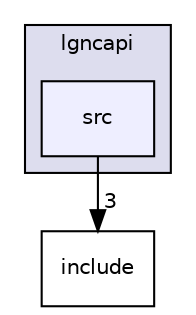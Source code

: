 digraph "lgncapi/src" {
  compound=true
  node [ fontsize="10", fontname="Helvetica"];
  edge [ labelfontsize="10", labelfontname="Helvetica"];
  subgraph clusterdir_dddacb39a28ccab5ccc5437e0bc3efe6 {
    graph [ bgcolor="#ddddee", pencolor="black", label="lgncapi" fontname="Helvetica", fontsize="10", URL="dir_dddacb39a28ccab5ccc5437e0bc3efe6.html"]
  dir_a52b94bb14d193f472647ef9d5714f89 [shape=box, label="src", style="filled", fillcolor="#eeeeff", pencolor="black", URL="dir_a52b94bb14d193f472647ef9d5714f89.html"];
  }
  dir_bd55be3e7513708b4fd19e210b40e663 [shape=box label="include" URL="dir_bd55be3e7513708b4fd19e210b40e663.html"];
  dir_a52b94bb14d193f472647ef9d5714f89->dir_bd55be3e7513708b4fd19e210b40e663 [headlabel="3", labeldistance=1.5 headhref="dir_000002_000001.html"];
}
